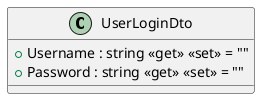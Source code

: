 @startuml
class UserLoginDto {
    + Username : string <<get>> <<set>> = ""
    + Password : string <<get>> <<set>> = ""
}
@enduml
